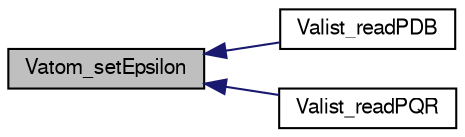 digraph "Vatom_setEpsilon"
{
  edge [fontname="FreeSans",fontsize="10",labelfontname="FreeSans",labelfontsize="10"];
  node [fontname="FreeSans",fontsize="10",shape=record];
  rankdir="LR";
  Node1 [label="Vatom_setEpsilon",height=0.2,width=0.4,color="black", fillcolor="grey75", style="filled" fontcolor="black"];
  Node1 -> Node2 [dir="back",color="midnightblue",fontsize="10",style="solid",fontname="FreeSans"];
  Node2 [label="Valist_readPDB",height=0.2,width=0.4,color="black", fillcolor="white", style="filled",URL="$group___valist.html#gacfb6dbc66d8671a04bd5032e8f9557cc",tooltip="Fill atom list with information from a PDB file."];
  Node1 -> Node3 [dir="back",color="midnightblue",fontsize="10",style="solid",fontname="FreeSans"];
  Node3 [label="Valist_readPQR",height=0.2,width=0.4,color="black", fillcolor="white", style="filled",URL="$group___valist.html#ga4ab1618d8b6f43684598551d923206dd",tooltip="Fill atom list with information from a PQR file."];
}
